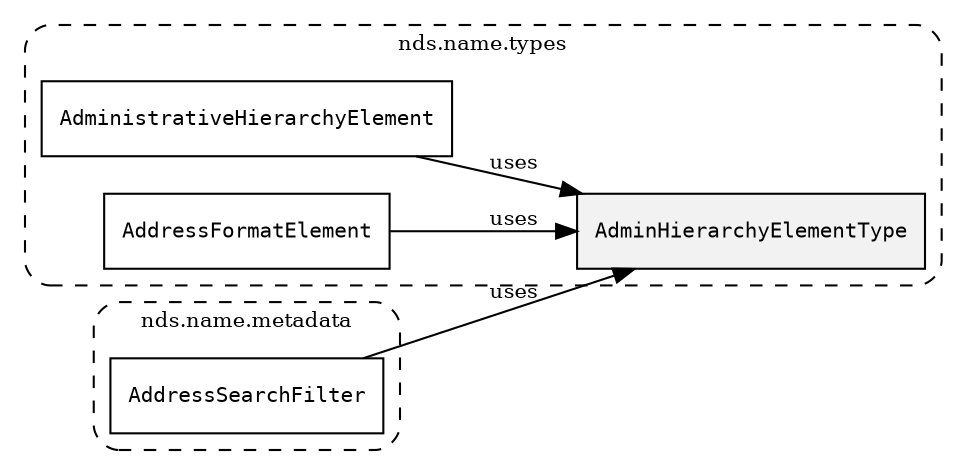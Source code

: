 /**
 * This dot file creates symbol collaboration diagram for AdminHierarchyElementType.
 */
digraph ZSERIO
{
    node [shape=box, fontsize=10];
    rankdir="LR";
    fontsize=10;
    tooltip="AdminHierarchyElementType collaboration diagram";

    subgraph "cluster_nds.name.types"
    {
        style="dashed, rounded";
        label="nds.name.types";
        tooltip="Package nds.name.types";
        href="../../../content/packages/nds.name.types.html#Package-nds-name-types";
        target="_parent";

        "AdminHierarchyElementType" [style="filled", fillcolor="#0000000D", target="_parent", label=<<font face="monospace"><table align="center" border="0" cellspacing="0" cellpadding="0"><tr><td href="../../../content/packages/nds.name.types.html#Enum-AdminHierarchyElementType" title="Enum defined in nds.name.types">AdminHierarchyElementType</td></tr></table></font>>];
        "AdministrativeHierarchyElement" [target="_parent", label=<<font face="monospace"><table align="center" border="0" cellspacing="0" cellpadding="0"><tr><td href="../../../content/packages/nds.name.types.html#Structure-AdministrativeHierarchyElement" title="Structure defined in nds.name.types">AdministrativeHierarchyElement</td></tr></table></font>>];
        "AddressFormatElement" [target="_parent", label=<<font face="monospace"><table align="center" border="0" cellspacing="0" cellpadding="0"><tr><td href="../../../content/packages/nds.name.types.html#Structure-AddressFormatElement" title="Structure defined in nds.name.types">AddressFormatElement</td></tr></table></font>>];
    }

    subgraph "cluster_nds.name.metadata"
    {
        style="dashed, rounded";
        label="nds.name.metadata";
        tooltip="Package nds.name.metadata";
        href="../../../content/packages/nds.name.metadata.html#Package-nds-name-metadata";
        target="_parent";

        "AddressSearchFilter" [target="_parent", label=<<font face="monospace"><table align="center" border="0" cellspacing="0" cellpadding="0"><tr><td href="../../../content/packages/nds.name.metadata.html#Structure-AddressSearchFilter" title="Structure defined in nds.name.metadata">AddressSearchFilter</td></tr></table></font>>];
    }

    "AdministrativeHierarchyElement" -> "AdminHierarchyElementType" [label="uses", fontsize=10];
    "AddressFormatElement" -> "AdminHierarchyElementType" [label="uses", fontsize=10];
    "AddressSearchFilter" -> "AdminHierarchyElementType" [label="uses", fontsize=10];
}
